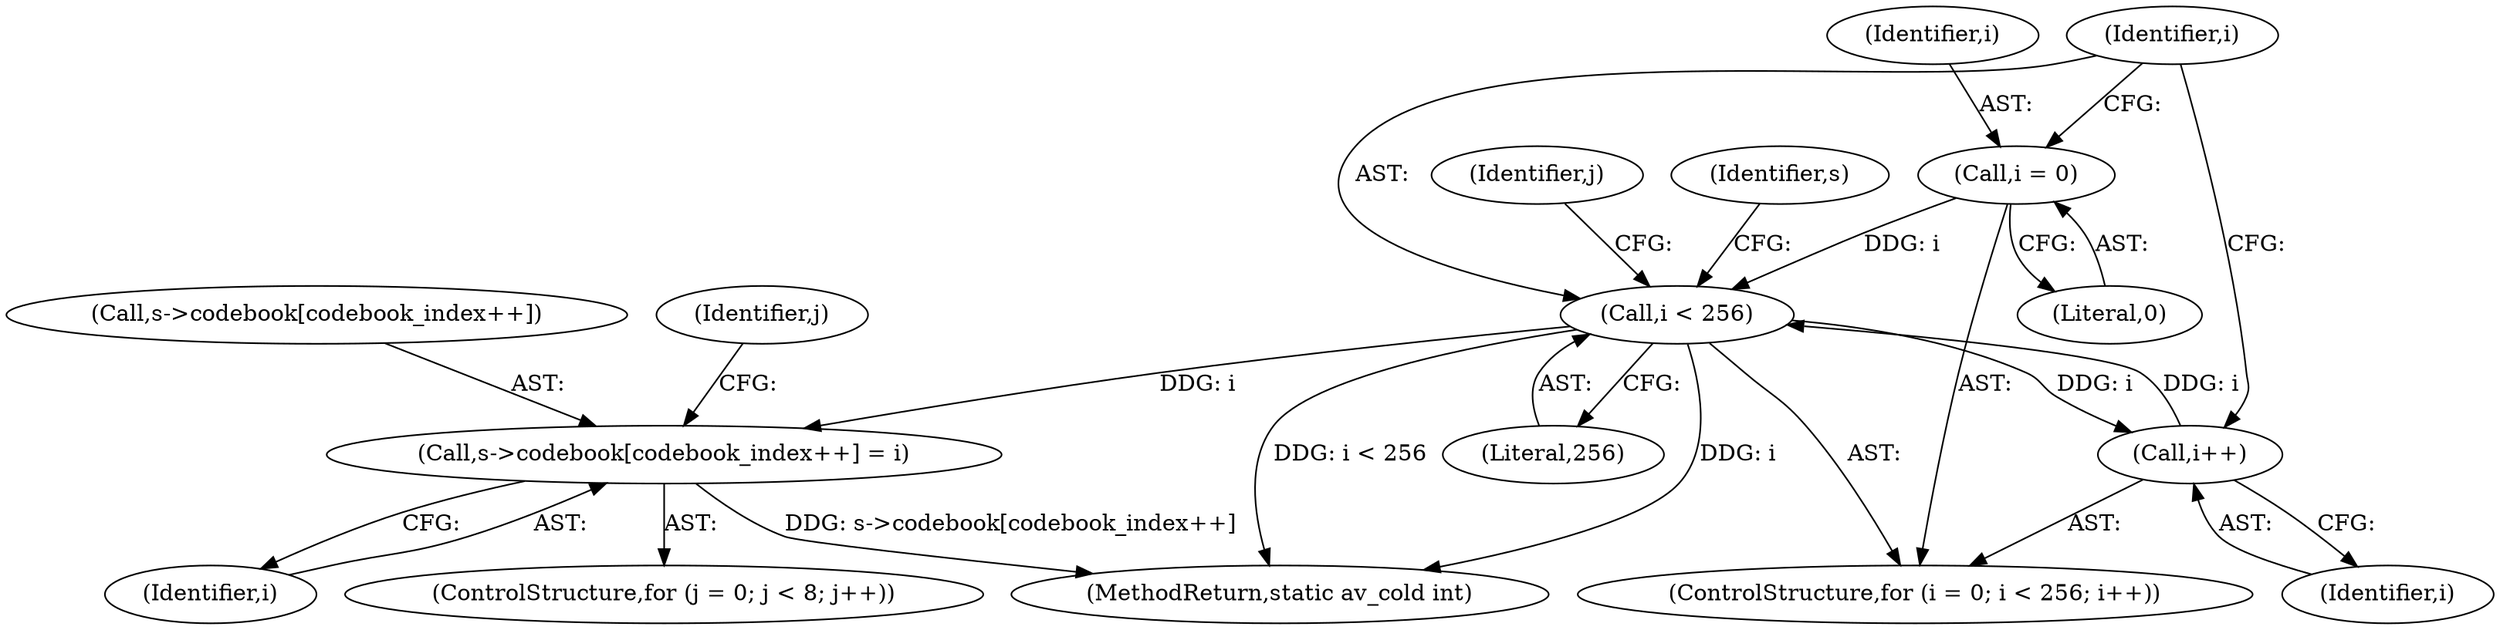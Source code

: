 digraph "0_FFmpeg_02f909dc24b1f05cfbba75077c7707b905e63cd2@array" {
"1000449" [label="(Call,s->codebook[codebook_index++] = i)"];
"1000435" [label="(Call,i < 256)"];
"1000432" [label="(Call,i = 0)"];
"1000438" [label="(Call,i++)"];
"1000456" [label="(Identifier,i)"];
"1000435" [label="(Call,i < 256)"];
"1000450" [label="(Call,s->codebook[codebook_index++])"];
"1000442" [label="(Identifier,j)"];
"1000440" [label="(ControlStructure,for (j = 0; j < 8; j++))"];
"1000438" [label="(Call,i++)"];
"1000431" [label="(ControlStructure,for (i = 0; i < 256; i++))"];
"1000448" [label="(Identifier,j)"];
"1000434" [label="(Literal,0)"];
"1000459" [label="(Identifier,s)"];
"1000433" [label="(Identifier,i)"];
"1000439" [label="(Identifier,i)"];
"1000432" [label="(Call,i = 0)"];
"1000449" [label="(Call,s->codebook[codebook_index++] = i)"];
"1000483" [label="(MethodReturn,static av_cold int)"];
"1000436" [label="(Identifier,i)"];
"1000437" [label="(Literal,256)"];
"1000449" -> "1000440"  [label="AST: "];
"1000449" -> "1000456"  [label="CFG: "];
"1000450" -> "1000449"  [label="AST: "];
"1000456" -> "1000449"  [label="AST: "];
"1000448" -> "1000449"  [label="CFG: "];
"1000449" -> "1000483"  [label="DDG: s->codebook[codebook_index++]"];
"1000435" -> "1000449"  [label="DDG: i"];
"1000435" -> "1000431"  [label="AST: "];
"1000435" -> "1000437"  [label="CFG: "];
"1000436" -> "1000435"  [label="AST: "];
"1000437" -> "1000435"  [label="AST: "];
"1000442" -> "1000435"  [label="CFG: "];
"1000459" -> "1000435"  [label="CFG: "];
"1000435" -> "1000483"  [label="DDG: i"];
"1000435" -> "1000483"  [label="DDG: i < 256"];
"1000432" -> "1000435"  [label="DDG: i"];
"1000438" -> "1000435"  [label="DDG: i"];
"1000435" -> "1000438"  [label="DDG: i"];
"1000432" -> "1000431"  [label="AST: "];
"1000432" -> "1000434"  [label="CFG: "];
"1000433" -> "1000432"  [label="AST: "];
"1000434" -> "1000432"  [label="AST: "];
"1000436" -> "1000432"  [label="CFG: "];
"1000438" -> "1000431"  [label="AST: "];
"1000438" -> "1000439"  [label="CFG: "];
"1000439" -> "1000438"  [label="AST: "];
"1000436" -> "1000438"  [label="CFG: "];
}
